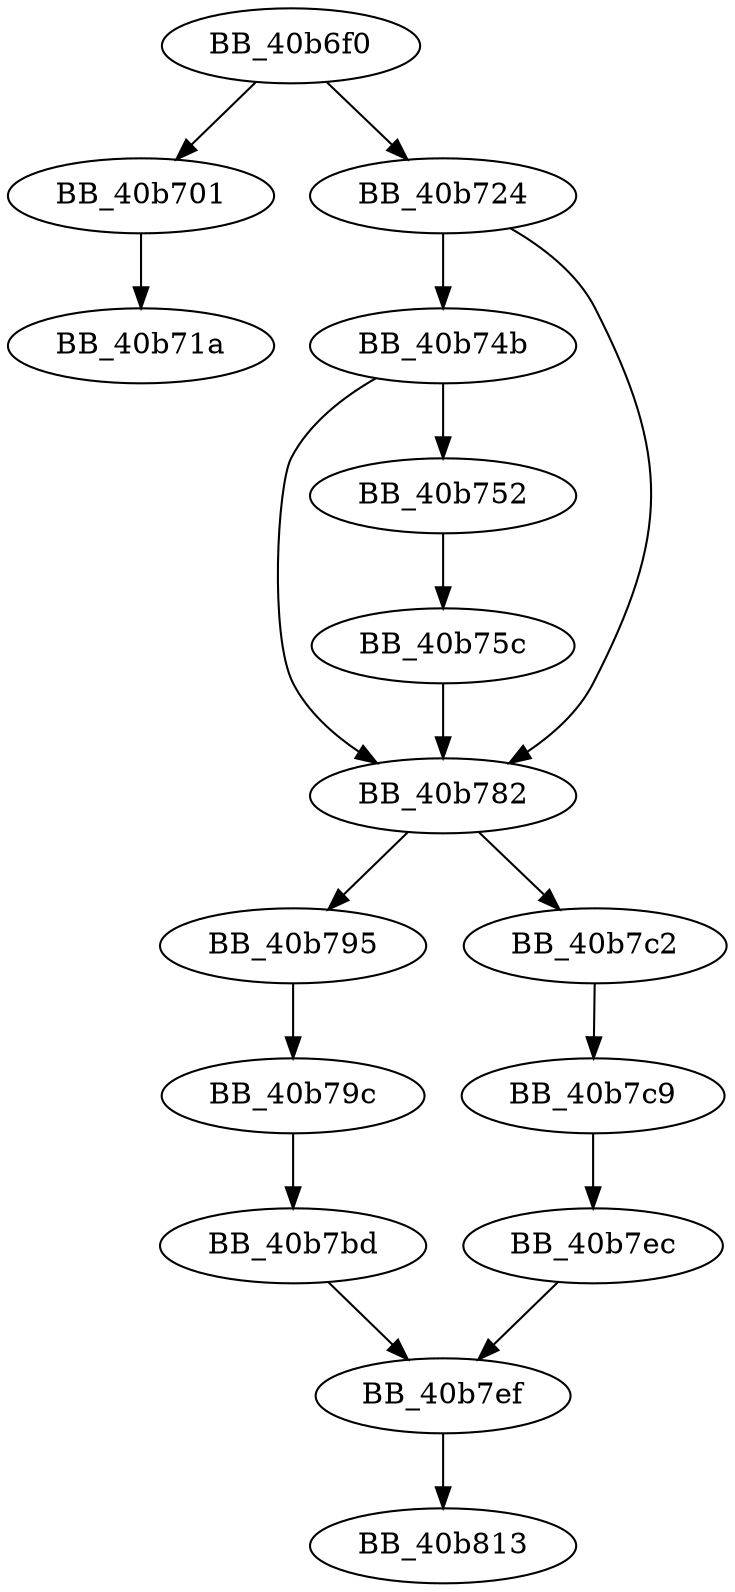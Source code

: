 DiGraph sub_40B6F0{
BB_40b6f0->BB_40b701
BB_40b6f0->BB_40b724
BB_40b701->BB_40b71a
BB_40b724->BB_40b74b
BB_40b724->BB_40b782
BB_40b74b->BB_40b752
BB_40b74b->BB_40b782
BB_40b752->BB_40b75c
BB_40b75c->BB_40b782
BB_40b782->BB_40b795
BB_40b782->BB_40b7c2
BB_40b795->BB_40b79c
BB_40b79c->BB_40b7bd
BB_40b7bd->BB_40b7ef
BB_40b7c2->BB_40b7c9
BB_40b7c9->BB_40b7ec
BB_40b7ec->BB_40b7ef
BB_40b7ef->BB_40b813
}
